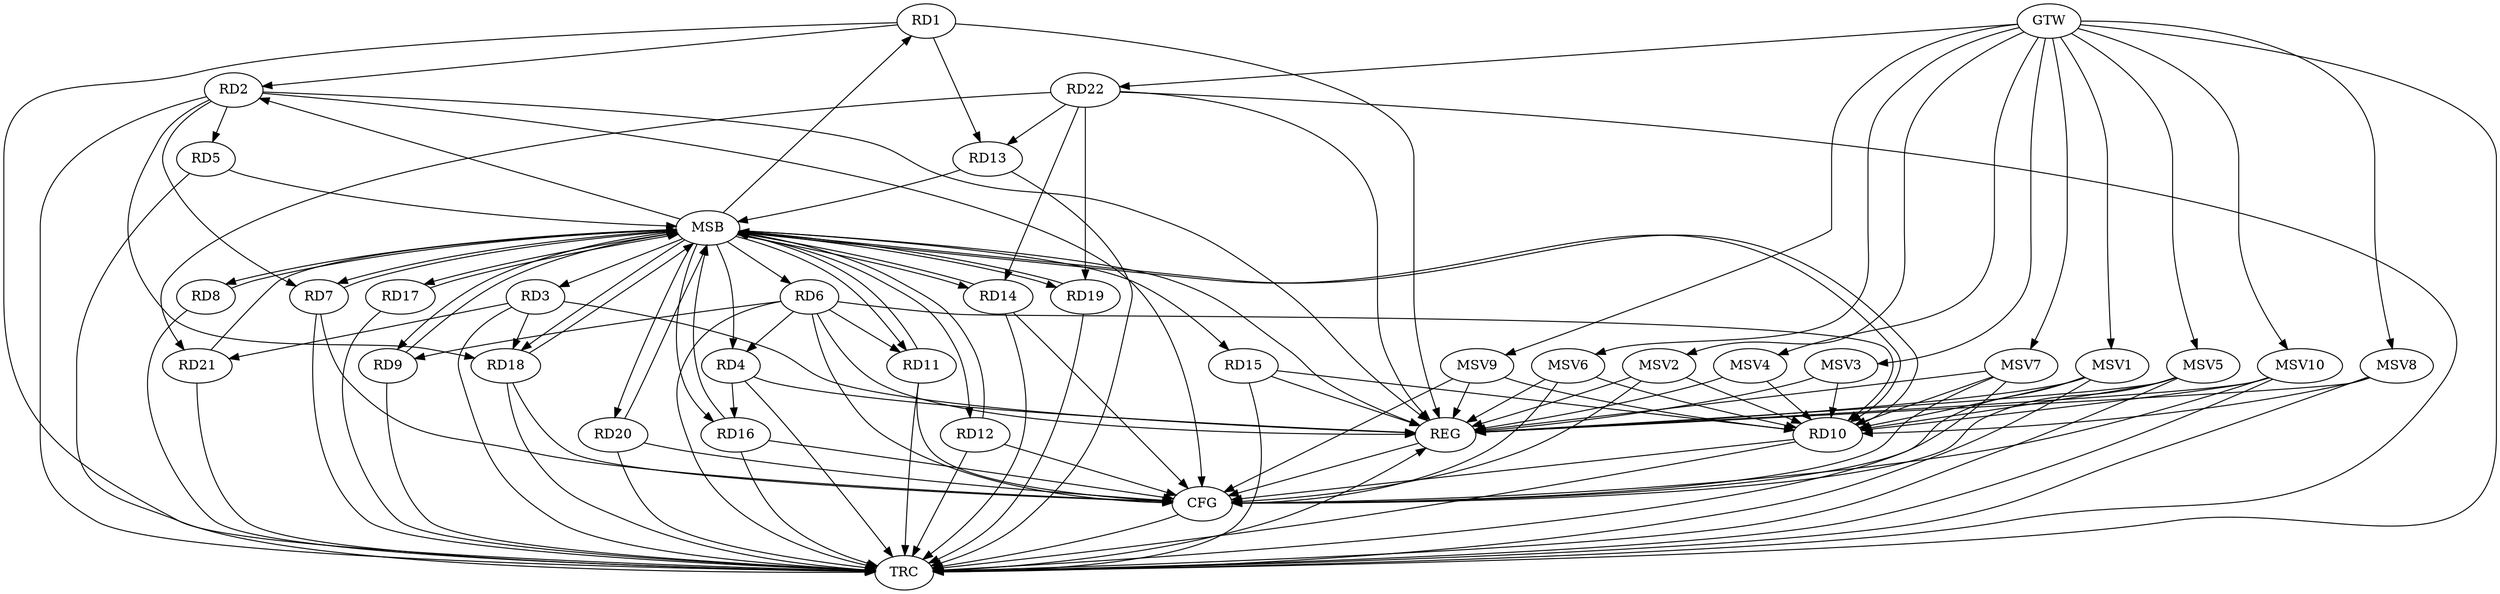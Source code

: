 strict digraph G {
  RD1 [ label="RD1" ];
  RD2 [ label="RD2" ];
  RD3 [ label="RD3" ];
  RD4 [ label="RD4" ];
  RD5 [ label="RD5" ];
  RD6 [ label="RD6" ];
  RD7 [ label="RD7" ];
  RD8 [ label="RD8" ];
  RD9 [ label="RD9" ];
  RD10 [ label="RD10" ];
  RD11 [ label="RD11" ];
  RD12 [ label="RD12" ];
  RD13 [ label="RD13" ];
  RD14 [ label="RD14" ];
  RD15 [ label="RD15" ];
  RD16 [ label="RD16" ];
  RD17 [ label="RD17" ];
  RD18 [ label="RD18" ];
  RD19 [ label="RD19" ];
  RD20 [ label="RD20" ];
  RD21 [ label="RD21" ];
  RD22 [ label="RD22" ];
  GTW [ label="GTW" ];
  REG [ label="REG" ];
  MSB [ label="MSB" ];
  CFG [ label="CFG" ];
  TRC [ label="TRC" ];
  MSV1 [ label="MSV1" ];
  MSV2 [ label="MSV2" ];
  MSV3 [ label="MSV3" ];
  MSV4 [ label="MSV4" ];
  MSV5 [ label="MSV5" ];
  MSV6 [ label="MSV6" ];
  MSV7 [ label="MSV7" ];
  MSV8 [ label="MSV8" ];
  MSV9 [ label="MSV9" ];
  MSV10 [ label="MSV10" ];
  RD1 -> RD2;
  RD1 -> RD13;
  RD2 -> RD5;
  RD2 -> RD7;
  RD2 -> RD18;
  RD3 -> RD18;
  RD3 -> RD21;
  RD6 -> RD4;
  RD4 -> RD16;
  RD6 -> RD9;
  RD6 -> RD10;
  RD6 -> RD11;
  RD15 -> RD10;
  RD22 -> RD13;
  RD22 -> RD14;
  RD22 -> RD19;
  RD22 -> RD21;
  GTW -> RD22;
  RD1 -> REG;
  RD2 -> REG;
  RD3 -> REG;
  RD4 -> REG;
  RD6 -> REG;
  RD15 -> REG;
  RD22 -> REG;
  RD5 -> MSB;
  MSB -> RD7;
  MSB -> RD8;
  MSB -> RD15;
  MSB -> RD17;
  MSB -> REG;
  RD7 -> MSB;
  MSB -> RD3;
  MSB -> RD6;
  MSB -> RD12;
  MSB -> RD20;
  RD8 -> MSB;
  RD9 -> MSB;
  MSB -> RD1;
  RD10 -> MSB;
  MSB -> RD2;
  MSB -> RD11;
  RD11 -> MSB;
  MSB -> RD16;
  MSB -> RD18;
  RD12 -> MSB;
  RD13 -> MSB;
  RD14 -> MSB;
  RD16 -> MSB;
  RD17 -> MSB;
  MSB -> RD4;
  MSB -> RD10;
  RD18 -> MSB;
  MSB -> RD9;
  RD19 -> MSB;
  RD20 -> MSB;
  MSB -> RD14;
  RD21 -> MSB;
  MSB -> RD19;
  RD7 -> CFG;
  RD16 -> CFG;
  RD2 -> CFG;
  RD10 -> CFG;
  RD12 -> CFG;
  RD14 -> CFG;
  RD6 -> CFG;
  RD11 -> CFG;
  RD18 -> CFG;
  RD20 -> CFG;
  REG -> CFG;
  RD1 -> TRC;
  RD2 -> TRC;
  RD3 -> TRC;
  RD4 -> TRC;
  RD5 -> TRC;
  RD6 -> TRC;
  RD7 -> TRC;
  RD8 -> TRC;
  RD9 -> TRC;
  RD10 -> TRC;
  RD11 -> TRC;
  RD12 -> TRC;
  RD13 -> TRC;
  RD14 -> TRC;
  RD15 -> TRC;
  RD16 -> TRC;
  RD17 -> TRC;
  RD18 -> TRC;
  RD19 -> TRC;
  RD20 -> TRC;
  RD21 -> TRC;
  RD22 -> TRC;
  GTW -> TRC;
  CFG -> TRC;
  TRC -> REG;
  MSV1 -> RD10;
  GTW -> MSV1;
  MSV1 -> REG;
  MSV1 -> TRC;
  MSV1 -> CFG;
  MSV2 -> RD10;
  MSV3 -> RD10;
  GTW -> MSV2;
  MSV2 -> REG;
  MSV2 -> CFG;
  GTW -> MSV3;
  MSV3 -> REG;
  MSV4 -> RD10;
  GTW -> MSV4;
  MSV4 -> REG;
  MSV5 -> RD10;
  GTW -> MSV5;
  MSV5 -> REG;
  MSV5 -> TRC;
  MSV5 -> CFG;
  MSV6 -> RD10;
  MSV7 -> RD10;
  MSV8 -> RD10;
  GTW -> MSV6;
  MSV6 -> REG;
  MSV6 -> CFG;
  GTW -> MSV7;
  MSV7 -> REG;
  MSV7 -> TRC;
  MSV7 -> CFG;
  GTW -> MSV8;
  MSV8 -> REG;
  MSV8 -> TRC;
  MSV9 -> RD10;
  GTW -> MSV9;
  MSV9 -> REG;
  MSV9 -> CFG;
  MSV10 -> RD10;
  GTW -> MSV10;
  MSV10 -> REG;
  MSV10 -> TRC;
  MSV10 -> CFG;
}
